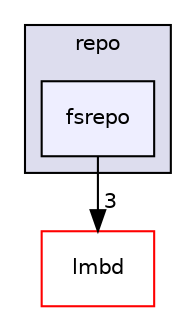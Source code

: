 digraph "prerequisites/c-ipfs/include/ipfs/repo/fsrepo" {
  compound=true
  node [ fontsize="10", fontname="Helvetica"];
  edge [ labelfontsize="10", labelfontname="Helvetica"];
  subgraph clusterdir_3c15ebf6c809f312dcfb28b0ce337d73 {
    graph [ bgcolor="#ddddee", pencolor="black", label="repo" fontname="Helvetica", fontsize="10", URL="dir_3c15ebf6c809f312dcfb28b0ce337d73.html"]
  dir_768c7b3ab67a963a1db43ad64659e7a9 [shape=box, label="fsrepo", style="filled", fillcolor="#eeeeff", pencolor="black", URL="dir_768c7b3ab67a963a1db43ad64659e7a9.html"];
  }
  dir_8be01a3804ca0ad9f3bc9f8a64e2041f [shape=box label="lmbd" fillcolor="white" style="filled" color="red" URL="dir_8be01a3804ca0ad9f3bc9f8a64e2041f.html"];
  dir_768c7b3ab67a963a1db43ad64659e7a9->dir_8be01a3804ca0ad9f3bc9f8a64e2041f [headlabel="3", labeldistance=1.5 headhref="dir_000334_000350.html"];
}
